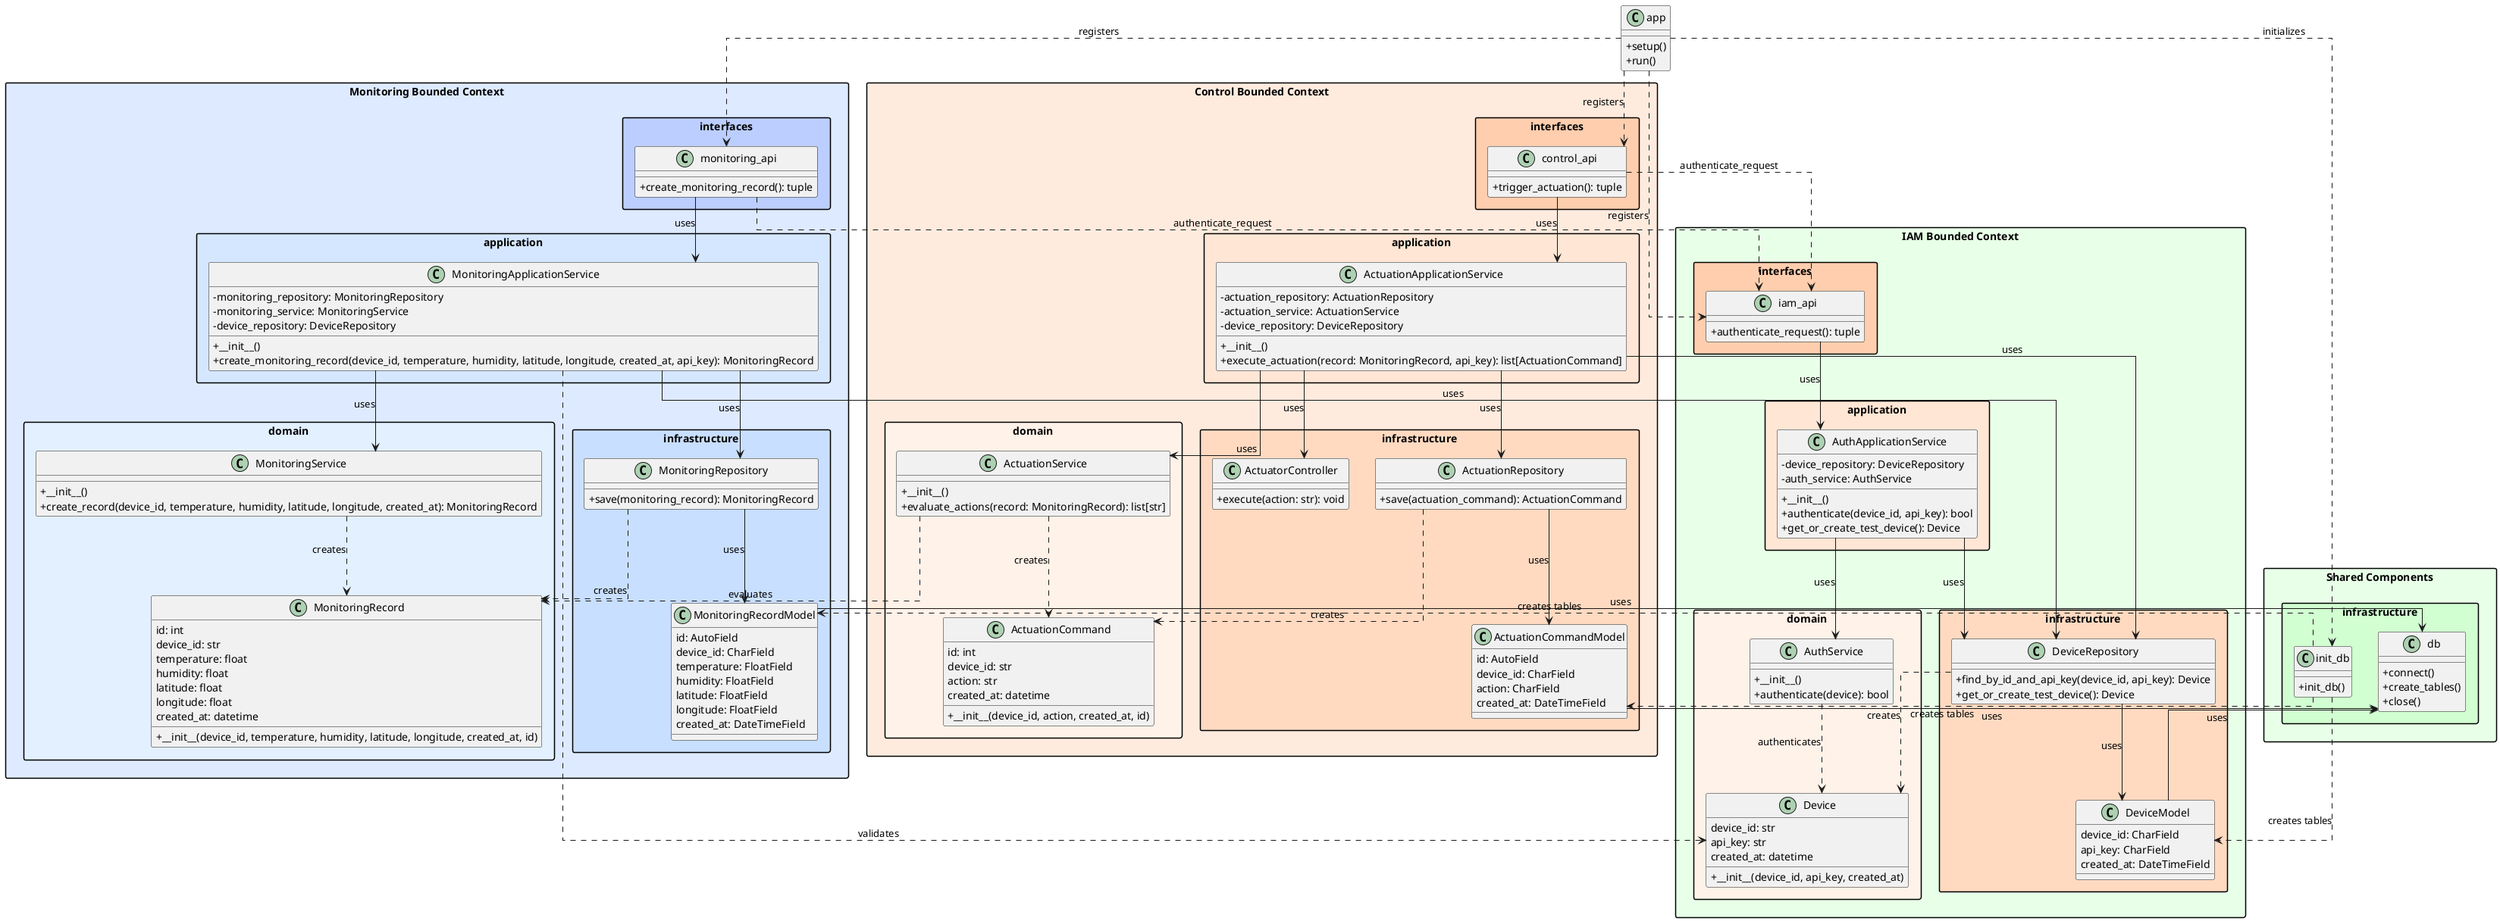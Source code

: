 @startuml
skinparam classAttributeIconSize 0
skinparam packageStyle rectangle
skinparam linetype ortho
skinparam handwritten false
skinparam monochrome false
skinparam shadowing false

' Define packages for bounded contexts
package "Monitoring Bounded Context" #DEEAFF {
  ' Domain Layer
  package "domain" #E2F0FF {
    class MonitoringRecord {
      id: int
      device_id: str
      temperature: float
      humidity: float
      latitude: float
      longitude: float
      created_at: datetime
      +__init__(device_id, temperature, humidity, latitude, longitude, created_at, id)
    }

    class MonitoringService {
      +__init__()
      +create_record(device_id, temperature, humidity, latitude, longitude, created_at): MonitoringRecord
    }
  }

  ' Application Layer
  package "application" #D5E7FF {
    class MonitoringApplicationService {
      -monitoring_repository: MonitoringRepository
      -monitoring_service: MonitoringService
      -device_repository: DeviceRepository
      +__init__()
      +create_monitoring_record(device_id, temperature, humidity, latitude, longitude, created_at, api_key): MonitoringRecord
    }
  }

  ' Infrastructure Layer
  package "infrastructure" #C9DFFF {
    class MonitoringRecordModel {
      id: AutoField
      device_id: CharField
      temperature: FloatField
      humidity: FloatField
      latitude: FloatField
      longitude: FloatField
      created_at: DateTimeField
    }

    class MonitoringRepository {
      +save(monitoring_record): MonitoringRecord
    }
  }

  ' Interface Layer
  package "interfaces" #BCCEFF {
    class monitoring_api {
      +create_monitoring_record(): tuple
    }
  }
}

package "Control Bounded Context" #FFEBDE {
  ' Domain Layer
  package "domain" #FFF2E8 {
    class ActuationCommand {
      id: int
      device_id: str
      action: str
      created_at: datetime
      +__init__(device_id, action, created_at, id)
    }

    class ActuationService {
      +__init__()
      +evaluate_actions(record: MonitoringRecord): list[str]
    }
  }

  ' Application Layer
  package "application" #FFE6D5 {
    class ActuationApplicationService {
      -actuation_repository: ActuationRepository
      -actuation_service: ActuationService
      -device_repository: DeviceRepository
      +__init__()
      +execute_actuation(record: MonitoringRecord, api_key): list[ActuationCommand]
    }
  }

  ' Infrastructure Layer
  package "infrastructure" #FFDAC1 {
    class ActuationCommandModel {
      id: AutoField
      device_id: CharField
      action: CharField
      created_at: DateTimeField
    }

    class ActuationRepository {
      +save(actuation_command): ActuationCommand
    }

    class ActuatorController {
      +execute(action: str): void
    }
  }

  ' Interface Layer
  package "interfaces" #FFCEAE {
    class control_api {
      +trigger_actuation(): tuple
    }
  }
}

package "IAM Bounded Context" #E8FFE8 {
  ' Domain Layer
  package "domain" #FFF2E8 {
    class Device {
      device_id: str
      api_key: str
      created_at: datetime
      +__init__(device_id, api_key, created_at)
    }

    class AuthService {
      +__init__()
      +authenticate(device): bool
    }
  }

  ' Application Layer
  package "application" #FFE6D5 {
    class AuthApplicationService {
      -device_repository: DeviceRepository
      -auth_service: AuthService
      +__init__()
      +authenticate(device_id, api_key): bool
      +get_or_create_test_device(): Device
    }
  }

  ' Infrastructure Layer
  package "infrastructure" #FFDAC1 {
    class DeviceModel {
      device_id: CharField
      api_key: CharField
      created_at: DateTimeField
    }

    class DeviceRepository {
      +find_by_id_and_api_key(device_id, api_key): Device
      +get_or_create_test_device(): Device
    }
  }

  ' Interface Layer
  package "interfaces" #FFCEAE {
    class iam_api {
      +authenticate_request(): tuple
    }
  }
}

package "Shared Components" #E8FFE8 {
  package "infrastructure" #D1FFD1 {
    class db {
      +connect()
      +create_tables()
      +close()
    }

    class init_db {
      +init_db()
    }
  }
}

' Main application
class app {
  +setup()
  +run()
}

' Relationships

' Monitoring bounded context relationships
MonitoringApplicationService --> MonitoringRepository: uses
MonitoringApplicationService --> MonitoringService: uses
MonitoringApplicationService --> DeviceRepository: uses
MonitoringRepository --> MonitoringRecordModel: uses
MonitoringRepository ..> MonitoringRecord: creates
MonitoringService ..> MonitoringRecord: creates
monitoring_api --> MonitoringApplicationService: uses

' Control bounded context relationships
ActuationApplicationService --> ActuationRepository: uses
ActuationApplicationService --> ActuationService: uses
ActuationApplicationService --> DeviceRepository: uses
ActuationRepository --> ActuationCommandModel: uses
ActuationRepository ..> ActuationCommand: creates
ActuationService ..> MonitoringRecord: evaluates
ActuationService ..> ActuationCommand: creates
ActuationApplicationService --> ActuatorController: uses
control_api --> ActuationApplicationService: uses

' IAM bounded context relationships
AuthApplicationService --> DeviceRepository: uses
AuthApplicationService --> AuthService: uses
DeviceRepository --> DeviceModel: uses
DeviceRepository ..> Device: creates
AuthService ..> Device: authenticates
iam_api --> AuthApplicationService: uses

' Cross-context relationships
MonitoringApplicationService ..> Device: validates
monitoring_api ..> iam_api: authenticate_request
control_api ..> iam_api: authenticate_request

' Database relationships
MonitoringRecordModel --> db: uses
ActuationCommandModel --> db: uses
DeviceModel --> db: uses
init_db ..> MonitoringRecordModel: creates tables
init_db ..> ActuationCommandModel: creates tables
init_db ..> DeviceModel: creates tables
app ..> init_db: initializes
app ..> monitoring_api: registers
app ..> control_api: registers
app ..> iam_api: registers
@enduml